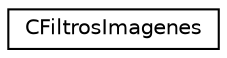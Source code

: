 digraph "Graphical Class Hierarchy"
{
  edge [fontname="Helvetica",fontsize="10",labelfontname="Helvetica",labelfontsize="10"];
  node [fontname="Helvetica",fontsize="10",shape=record];
  rankdir="LR";
  Node1 [label="CFiltrosImagenes",height=0.2,width=0.4,color="black", fillcolor="white", style="filled",URL="$classCFiltrosImagenes.html"];
}
